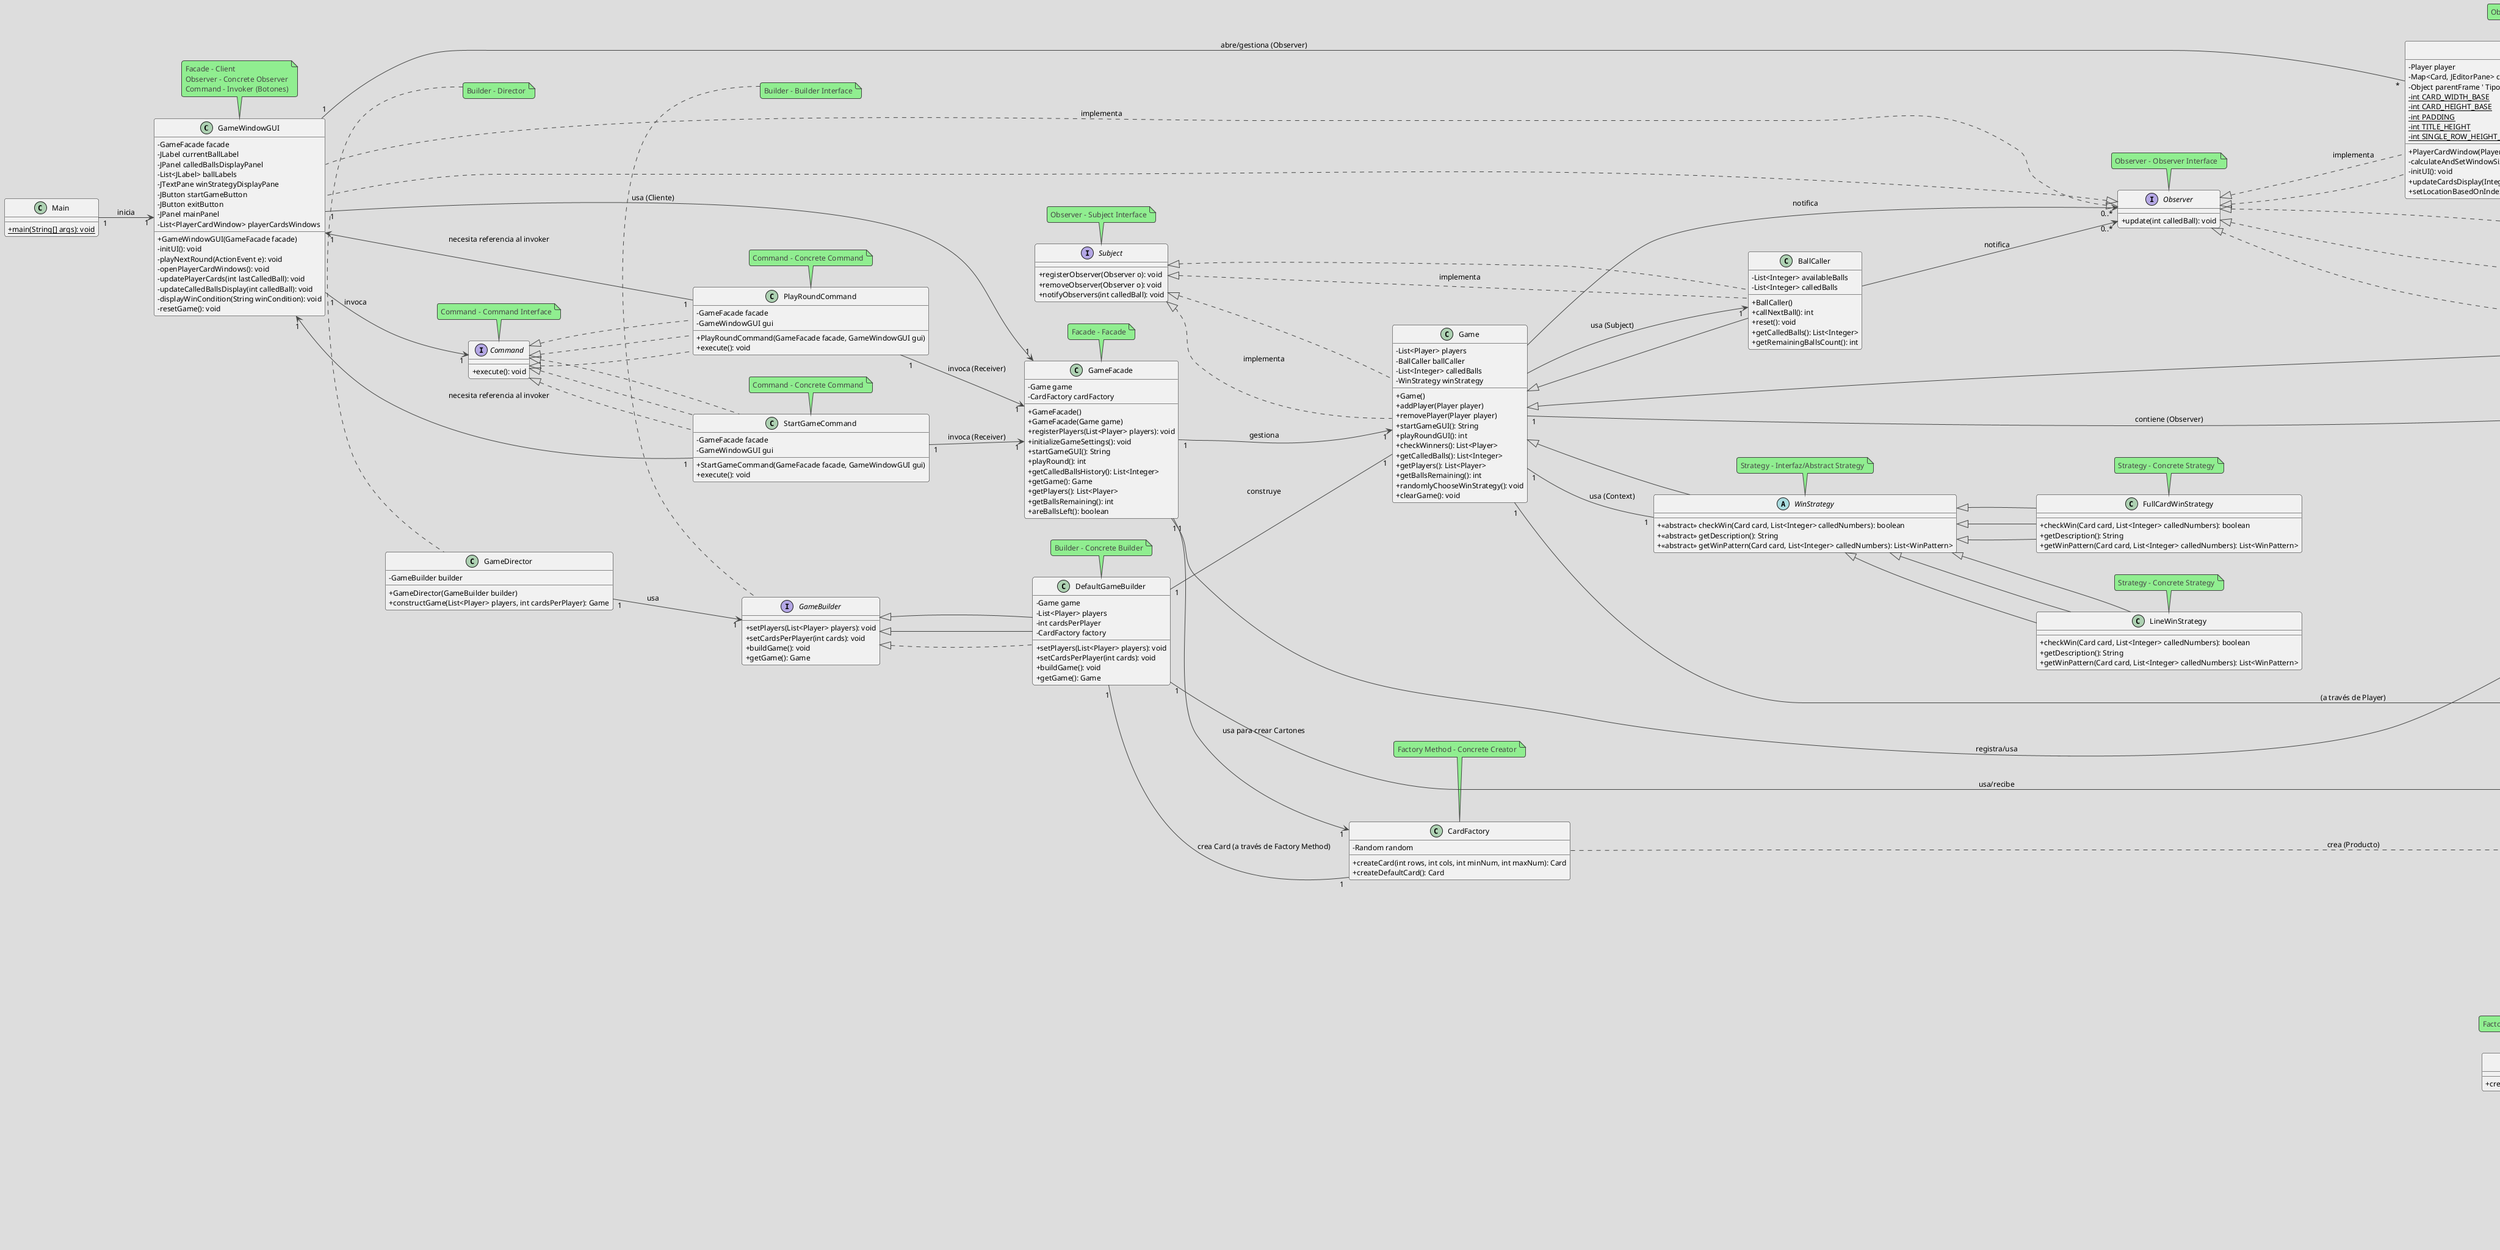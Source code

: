 @startuml
!theme toy

' Configuración para mejor visualización
skinparam classAttributeIconSize 0
skinparam defaultFontName "Arial"
skinparam defaultFontSize 12

' Intentar forzar el orden vertical (de arriba hacia abajo)
left to right direction


' ================================
' Clases "Cliente" y Facade (Parte superior)
' ================================

class GameWindowGUI {
    -GameFacade facade
    -JLabel currentBallLabel
    -JPanel calledBallsDisplayPanel
    -List<JLabel> ballLabels
    -JTextPane winStrategyDisplayPane
    -JButton startGameButton
    -JButton exitButton
    -JPanel mainPanel
    -List<PlayerCardWindow> playerCardsWindows
    +GameWindowGUI(GameFacade facade)
    -initUI(): void
    -playNextRound(ActionEvent e): void
    -openPlayerCardWindows(): void
    -updatePlayerCards(int lastCalledBall): void
    -updateCalledBallsDisplay(int calledBall): void
    -displayWinCondition(String winCondition): void
    -resetGame(): void
}
note top of GameWindowGUI : Facade - Client\nObserver - Concrete Observer\nCommand - Invoker (Botones)

class GameFacade {
    -Game game
    -CardFactory cardFactory
    +GameFacade()
    +GameFacade(Game game)
    +registerPlayers(List<Player> players): void
    +initializeGameSettings(): void
    +startGameGUI(): String
    +playRound(): int
    +getCalledBallsHistory(): List<Integer>
    +getGame(): Game
    +getPlayers(): List<Player>
    +getBallsRemaining(): int
    +areBallsLeft(): boolean
}
note top of GameFacade : Facade - Facade

' ================================
' Clases de UI y Command (Justo debajo de los clientes/facade)
' ================================

class PlayerCardWindow {
    -Player player
    -Map<Card, JEditorPane> cardDisplayPanes
    -Object parentFrame ' Tipo genérico o eliminar si no es relevante para el patrón
    -int CARD_WIDTH_BASE {static}
    -int CARD_HEIGHT_BASE {static}
    -int PADDING {static}
    -int TITLE_HEIGHT {static}
    -int SINGLE_ROW_HEIGHT_ADJUSTMENT {static}
    +PlayerCardWindow(Player player, Object parentFrame) ' Cambiado a Object
    -calculateAndSetWindowSize(): void
    -initUI(): void
    +updateCardsDisplay(Integer lastCalledBall): void
    +setLocationBasedOnIndex(int index): void
}
note top of PlayerCardWindow : Observer - Concrete Observer


interface Command {
    +execute(): void
}
note top of Command : Command - Command Interface

class StartGameCommand implements Command {
    -GameFacade facade
    -GameWindowGUI gui
    +StartGameCommand(GameFacade facade, GameWindowGUI gui)
    +execute(): void
}
note top of StartGameCommand : Command - Concrete Command

class PlayRoundCommand implements Command {
    -GameFacade facade
    -GameWindowGUI gui
    +PlayRoundCommand(GameFacade facade, GameWindowGUI gui)
    +execute(): void
}
note top of PlayRoundCommand : Command - Concrete Command


' ================================
' Clases principales de Core y Player (Nivel medio)
' ================================

class Game {
    -List<Player> players
    -BallCaller ballCaller
    -List<Integer> calledBalls
    -WinStrategy winStrategy
    +Game()
    +addPlayer(Player player)
    +removePlayer(Player player)
    +startGameGUI(): String
    +playRoundGUI(): int
    +checkWinners(): List<Player>
    +getCalledBalls(): List<Integer>
    +getPlayers(): List<Player>
    +getBallsRemaining(): int
    +randomlyChooseWinStrategy(): void
    +clearGame(): void
}

class BallCaller {
    -List<Integer> availableBalls
    -List<Integer> calledBalls
    +BallCaller()
    +callNextBall(): int
    +reset(): void
    +getCalledBalls(): List<Integer>
    +getRemainingBallsCount(): int
}

class Card {
    -int[][] cardNumbers
    -boolean[][] markedNumbers
    -int rows
    -int cols
    -List<WinPattern> winPatterns
    +Card(int rows, int cols)
    +Card(List<Integer> numbers, int rows, int cols)
    +markNumber(int number): boolean
    +isMarked(int row, int col): boolean
    +getNumber(int row, int col): int
    +getRows(): int
    +getCols(): int
    +checkWin(List<Integer> calledNumbers): boolean
    +getWinningNumbers(): Set<Integer>
    +getMarkedWinPatterns(): List<WinPattern>
    +updateWinPatterns(List<Integer> calledNumbers): void
    +getCardDataForDisplay(): Map<String, Object>
    +toString(): String
    +getColumnHeaders(): String[] {static}
}

abstract class Player implements Observer { 
    -String name
    -List<Card> cards
    -ICardNumberFormatter cardNumberFormatter
    -int tempCardCount
    +Player(String name)
    +getName(): String
    +addCard(Card card): void
    +removeCard(Card card): void
    +update(int calledBall): void
    +hasBingo(int calledBall): boolean
    +setCardNumberFormatter(ICardNumberFormatter formatter): void
    +getCardDisplayString(Card card, Integer lastCalledBall): String
    +setTempCardCount(int count): void
    +getTempCardCount(): int
}
note top of Player : Observer - Concrete Observer

class Player1 extends Player {
    +Player1(String name)
}
class Player2 extends Player {
    +Player2(String name)
}
class Player3 extends Player {
    +Player3(String name)
}
class Player4 extends Player {
    +Player4(String name)
}

class WinPattern {
    -List<Point> cells
    +WinPattern(List<Point> cells)
    +getCells(): List<Point>
    +equals(Object obj): boolean
    +hashCode(): int
}

' ================================
' Clases de Factory, Builder, Strategy y Decorator (Nivel inferior/secundario)
' ================================

abstract class WinStrategy {
    +<<abstract>> checkWin(Card card, List<Integer> calledNumbers): boolean
    +<<abstract>> getDescription(): String
    +<<abstract>> getWinPattern(Card card, List<Integer> calledNumbers): List<WinPattern>
}
note top of WinStrategy : Strategy - Interfaz/Abstract Strategy

class FullCardWinStrategy extends WinStrategy {
    +checkWin(Card card, List<Integer> calledNumbers): boolean
    +getDescription(): String
    +getWinPattern(Card card, List<Integer> calledNumbers): List<WinPattern>
}
note top of FullCardWinStrategy : Strategy - Concrete Strategy

class LineWinStrategy extends WinStrategy {
    +checkWin(Card card, List<Integer> calledNumbers): boolean
    +getDescription(): String
    +getWinPattern(Card card, List<Integer> calledNumbers): List<WinPattern>
}
note top of LineWinStrategy : Strategy - Concrete Strategy


interface GameBuilder {
    +setPlayers(List<Player> players): void
    +setCardsPerPlayer(int cards): void
    +buildGame(): void
    +getGame(): Game
}
note top of GameBuilder : Builder - Builder Interface

class DefaultGameBuilder implements GameBuilder {
    -Game game
    -List<Player> players
    -int cardsPerPlayer
    -CardFactory factory
    +setPlayers(List<Player> players): void
    +setCardsPerPlayer(int cards): void
    +buildGame(): void
    +getGame(): Game
}
note top of DefaultGameBuilder : Builder - Concrete Builder

class GameDirector {
    -GameBuilder builder
    +GameDirector(GameBuilder builder)
    +constructGame(List<Player> players, int cardsPerPlayer): Game
}
note top of GameDirector : Builder - Director


class CardFactory {
    -Random random
    +createCard(int rows, int cols, int minNum, int maxNum): Card
    +createDefaultCard(): Card
}
note top of CardFactory : Factory Method - Concrete Creator

interface PlayerFactory {
    +createPlayer(String name): Player
}
note top of PlayerFactory : Factory Method - Creator Interface

class Player1Factory implements PlayerFactory {
    +createPlayer(String name): Player
}
note top of Player1Factory : Factory Method - Concrete Creator

class Player2Factory implements PlayerFactory {
    +createPlayer(String name): Player
}
note top of Player2Factory : Factory Method - Concrete Creator

class Player3Factory implements PlayerFactory {
    +createPlayer(String name): Player
}
note top of Player3Factory : Factory Method - Concrete Creator

class Player4Factory implements PlayerFactory {
    +createPlayer(String name): Player
}
note top of Player4Factory : Factory Method - Concrete Creator


interface ICardNumberFormatter {
    +format(int number, int row, int col, boolean isMarked, boolean isLastCalled, boolean inWinPattern): String
}
note top of ICardNumberFormatter : Decorator - Component Interface

class BaseNumberFormatter implements ICardNumberFormatter {
    +format(int number, int row, int col, boolean isMarked, boolean isLastCalled, boolean inWinPattern): String
}
note top of BaseNumberFormatter : Decorator - Concrete Component

abstract class NumberFormatterDecorator implements ICardNumberFormatter {
    #ICardNumberFormatter decoratedFormatter
    +NumberFormatterDecorator(ICardNumberFormatter decoratedFormatter)
    +format(int number, int row, int col, boolean isMarked, boolean isLastCalled, boolean inWinPattern): String
}
note top of NumberFormatterDecorator : Decorator - Decorator Abstract

class LastCalledNumberDecorator extends NumberFormatterDecorator {
    +LastCalledNumberDecorator(ICardNumberFormatter decoratedFormatter)
    +format(int number, int row, int col, boolean isMarked, boolean isLastCalled, boolean inWinPattern): String
}
note top of LastCalledNumberDecorator : Decorator - Concrete Decorator

class MarkedNumberDecorator extends NumberFormatterDecorator {
    +MarkedNumberDecorator(ICardNumberFormatter decoratedFormatter)
    +format(int number, int row, int col, boolean isMarked, boolean isLastCalled, boolean inWinPattern): String
}
note top of MarkedNumberDecorator : Decorator - Concrete Decorator

class WinningNumberDecorator extends NumberFormatterDecorator {
    +WinningNumberDecorator(ICardNumberFormatter decoratedFormatter)
    +format(int number, int row, int col, boolean isMarked, boolean isLastCalled, boolean inWinPattern): String
}
note top of WinningNumberDecorator : Decorator - Concrete Decorator

' ================================
' Clases de Observer (Interfaces del patrón)
' ================================
interface Observer {
    +update(int calledBall): void
}
note top of Observer : Observer - Observer Interface

interface Subject {
    +registerObserver(Observer o): void
    +removeObserver(Observer o): void
    +notifyObservers(int calledBall): void
}
note top of Subject : Observer - Subject Interface

class Main {
    +main(String[] args): void {static}
}

' ================================
' Relaciones (Asociaciones y Dependencias)
' ================================

Game --> "1" BallCaller : usa (Subject)
Game "1" -- "*" Player : contiene (Observer)
Game "1" -- "1" WinStrategy : usa (Context)
Game "1" -- "*" Card : (a través de Player)
Card "1" -- "0..*" WinPattern : tiene
WinStrategy <|-- FullCardWinStrategy
WinStrategy <|-- LineWinStrategy

Player "1" -- "*" Card : posee/tiene
Player "1" -- "1" ICardNumberFormatter : usa (Componente Decorator)
Player <|-- Player1
Player <|-- Player2
Player <|-- Player3
Player <|-- Player4

GameDirector "1" --> "1" GameBuilder : usa
GameBuilder <|-- DefaultGameBuilder
DefaultGameBuilder "1" -- "1" CardFactory : crea Card (a través de Factory Method)
DefaultGameBuilder "1" -- "1" Game : construye
DefaultGameBuilder "1" -- "*" Player : usa/recibe

CardFactory ..> Card : crea (Producto)
PlayerFactory <|-- Player1Factory
PlayerFactory <|-- Player2Factory
PlayerFactory <|-- Player3Factory
PlayerFactory <|-- Player4Factory
PlayerFactory ..> Player : crea (Producto)

ICardNumberFormatter <|.. BaseNumberFormatter : implementa
ICardNumberFormatter <|-- NumberFormatterDecorator
NumberFormatterDecorator "1" *-- "1" ICardNumberFormatter : decora (Componente)
NumberFormatterDecorator <|-- LastCalledNumberDecorator
NumberFormatterDecorator <|-- MarkedNumberDecorator
NumberFormatterDecorator <|-- WinningNumberDecorator

GameFacade "1" --> "1" Game : gestiona
GameFacade "1" --> "1" CardFactory : usa para crear Cartones
GameFacade "1" -- "*" Player : registra/usa

GameWindowGUI "1" --> "1" GameFacade : usa (Cliente)
GameWindowGUI "1" -- "*" PlayerCardWindow : abre/gestiona (Observer)
PlayerCardWindow "1" -- "1" Player : muestra cartones de (Observer)
PlayerCardWindow "1" -- "*" Card : (a través de Player)
' Eliminado PlayerCardWindow "1" -- "1" JFrame
PlayerCardWindow "1" --> "1" Object : (parentFrame) usa la ventana principal (tipo genérico)

' Relaciones para el patrón Command
GameWindowGUI "1" --> "1" Command : invoca
Command <|.. StartGameCommand
Command <|.. PlayRoundCommand
StartGameCommand "1" --> "1" GameFacade : invoca (Receiver)
StartGameCommand "1" --> "1" GameWindowGUI : necesita referencia al invoker
PlayRoundCommand "1" --> "1" GameFacade : invoca (Receiver)
PlayRoundCommand "1" --> "1" GameWindowGUI : necesita referencia al invoker

' Relaciones para el patrón Observer (Sujeto y Observadores - tus propias interfaces)
Subject <|.. BallCaller : implementa
Subject <|.. Game : implementa
Observer <|.. Player : implementa
Observer <|.. GameWindowGUI : implementa
Observer <|.. PlayerCardWindow : implementa

BallCaller --> "0..*" Observer : notifica
Game --> "0..*" Observer : notifica

Main "1" --> "1" GameWindowGUI : inicia

' Agrupar clases en "ranks" para influir en la disposición vertical

' Nivel Superior (Clientes y Fachada)
'rank same { GameWindowGUI, GameFacade }

' Nivel Medio-Superior (UI y Command)
'rank same { PlayerCardWindow, Command, StartGameCommand, PlayRoundCommand, Main }

' Nivel Medio (Componentes Core del Juego y Players)
'rank same { Game, BallCaller, Card, Player, Player1, Player2, Player3, Player4, WinPattern }

' Nivel Inferior (Estrategias, Builders, Factories, Decorators, Observer/Subject Interfaces)
'rank same { WinStrategy, FullCardWinStrategy, LineWinStrategy, GameBuilder, DefaultGameBuilder, GameDirector, CardFactory, PlayerFactory, Player1Factory, Player2Factory, Player3Factory, Player4Factory, ICardNumberFormatter, BaseNumberFormatter, NumberFormatterDecorator, LastCalledNumberDecorator, MarkedNumberDecorator, WinningNumberDecorator, Observer, Subject }


' Definir orden de herencia y composición explícita para evitar que se separen
Game <|-- Player
Game <|-- BallCaller
Game <|-- WinStrategy

Player <|-- Player1
Player <|-- Player2
Player <|-- Player3
Player <|-- Player4

WinStrategy <|-- FullCardWinStrategy
WinStrategy <|-- LineWinStrategy

GameBuilder <|-- DefaultGameBuilder
PlayerFactory <|-- Player1Factory
PlayerFactory <|-- Player2Factory
PlayerFactory <|-- Player3Factory
PlayerFactory <|-- Player4Factory

ICardNumberFormatter <|.. BaseNumberFormatter
ICardNumberFormatter <|-- NumberFormatterDecorator
NumberFormatterDecorator <|-- LastCalledNumberDecorator
NumberFormatterDecorator <|-- MarkedNumberDecorator
NumberFormatterDecorator <|-- WinningNumberDecorator

Command <|.. StartGameCommand
Command <|.. PlayRoundCommand

Observer <|.. Player
Observer <|.. GameWindowGUI
Observer <|.. PlayerCardWindow

Subject <|.. Game
Subject <|.. BallCaller


@enduml